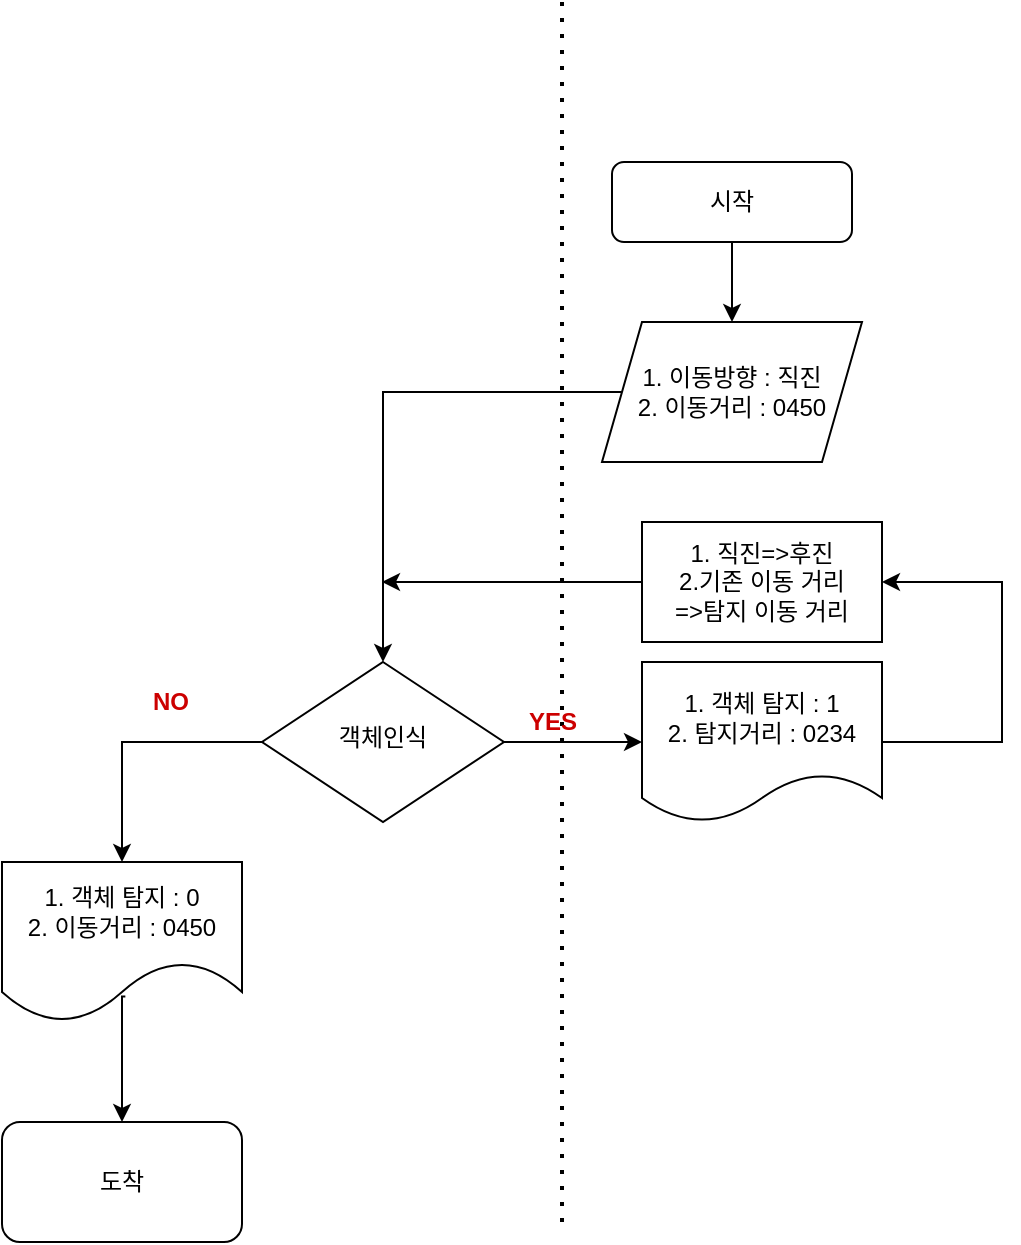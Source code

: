 <mxfile version="20.4.0" type="github">
  <diagram id="C5RBs43oDa-KdzZeNtuy" name="Page-1">
    <mxGraphModel dx="863" dy="1645" grid="1" gridSize="10" guides="1" tooltips="1" connect="1" arrows="1" fold="1" page="1" pageScale="1" pageWidth="827" pageHeight="1169" math="0" shadow="0">
      <root>
        <mxCell id="WIyWlLk6GJQsqaUBKTNV-0" />
        <mxCell id="WIyWlLk6GJQsqaUBKTNV-1" parent="WIyWlLk6GJQsqaUBKTNV-0" />
        <mxCell id="yjvcgPjNSmbXjOnlVXXB-35" style="edgeStyle=orthogonalEdgeStyle;rounded=0;orthogonalLoop=1;jettySize=auto;html=1;exitX=0.5;exitY=1;exitDx=0;exitDy=0;entryX=0.5;entryY=0;entryDx=0;entryDy=0;" edge="1" parent="WIyWlLk6GJQsqaUBKTNV-1" source="WIyWlLk6GJQsqaUBKTNV-3" target="yjvcgPjNSmbXjOnlVXXB-2">
          <mxGeometry relative="1" as="geometry" />
        </mxCell>
        <mxCell id="WIyWlLk6GJQsqaUBKTNV-3" value="시작" style="rounded=1;whiteSpace=wrap;html=1;fontSize=12;glass=0;strokeWidth=1;shadow=0;" parent="WIyWlLk6GJQsqaUBKTNV-1" vertex="1">
          <mxGeometry x="485" y="80" width="120" height="40" as="geometry" />
        </mxCell>
        <mxCell id="yjvcgPjNSmbXjOnlVXXB-22" style="edgeStyle=orthogonalEdgeStyle;rounded=0;orthogonalLoop=1;jettySize=auto;html=1;" edge="1" parent="WIyWlLk6GJQsqaUBKTNV-1" source="WIyWlLk6GJQsqaUBKTNV-6">
          <mxGeometry relative="1" as="geometry">
            <mxPoint x="240" y="430" as="targetPoint" />
            <Array as="points">
              <mxPoint x="240" y="370" />
              <mxPoint x="240" y="430" />
            </Array>
          </mxGeometry>
        </mxCell>
        <mxCell id="yjvcgPjNSmbXjOnlVXXB-25" style="edgeStyle=orthogonalEdgeStyle;rounded=0;orthogonalLoop=1;jettySize=auto;html=1;entryX=0;entryY=0.5;entryDx=0;entryDy=0;" edge="1" parent="WIyWlLk6GJQsqaUBKTNV-1" source="WIyWlLk6GJQsqaUBKTNV-6" target="yjvcgPjNSmbXjOnlVXXB-3">
          <mxGeometry relative="1" as="geometry" />
        </mxCell>
        <mxCell id="WIyWlLk6GJQsqaUBKTNV-6" value="객체인식" style="rhombus;whiteSpace=wrap;html=1;shadow=0;fontFamily=Helvetica;fontSize=12;align=center;strokeWidth=1;spacing=6;spacingTop=-4;" parent="WIyWlLk6GJQsqaUBKTNV-1" vertex="1">
          <mxGeometry x="310" y="330" width="121" height="80" as="geometry" />
        </mxCell>
        <mxCell id="yjvcgPjNSmbXjOnlVXXB-32" style="edgeStyle=orthogonalEdgeStyle;rounded=0;orthogonalLoop=1;jettySize=auto;html=1;entryX=0.5;entryY=0;entryDx=0;entryDy=0;" edge="1" parent="WIyWlLk6GJQsqaUBKTNV-1" source="yjvcgPjNSmbXjOnlVXXB-2" target="WIyWlLk6GJQsqaUBKTNV-6">
          <mxGeometry relative="1" as="geometry" />
        </mxCell>
        <mxCell id="yjvcgPjNSmbXjOnlVXXB-2" value="1. 이동방향 : 직진&lt;br&gt;2. 이동거리 : 0450" style="shape=parallelogram;perimeter=parallelogramPerimeter;whiteSpace=wrap;html=1;fixedSize=1;" vertex="1" parent="WIyWlLk6GJQsqaUBKTNV-1">
          <mxGeometry x="480" y="160" width="130" height="70" as="geometry" />
        </mxCell>
        <mxCell id="yjvcgPjNSmbXjOnlVXXB-26" style="edgeStyle=orthogonalEdgeStyle;rounded=0;orthogonalLoop=1;jettySize=auto;html=1;entryX=1;entryY=0.5;entryDx=0;entryDy=0;" edge="1" parent="WIyWlLk6GJQsqaUBKTNV-1" source="yjvcgPjNSmbXjOnlVXXB-3" target="yjvcgPjNSmbXjOnlVXXB-14">
          <mxGeometry relative="1" as="geometry">
            <mxPoint x="680" y="270" as="targetPoint" />
            <Array as="points">
              <mxPoint x="680" y="370" />
              <mxPoint x="680" y="290" />
            </Array>
          </mxGeometry>
        </mxCell>
        <mxCell id="yjvcgPjNSmbXjOnlVXXB-3" value="1. 객체 탐지 : 1&lt;br&gt;2. 탐지거리 : 0234" style="shape=document;whiteSpace=wrap;html=1;boundedLbl=1;" vertex="1" parent="WIyWlLk6GJQsqaUBKTNV-1">
          <mxGeometry x="500" y="330" width="120" height="80" as="geometry" />
        </mxCell>
        <mxCell id="yjvcgPjNSmbXjOnlVXXB-34" style="edgeStyle=orthogonalEdgeStyle;rounded=0;orthogonalLoop=1;jettySize=auto;html=1;entryX=0.5;entryY=0;entryDx=0;entryDy=0;exitX=0.514;exitY=0.841;exitDx=0;exitDy=0;exitPerimeter=0;" edge="1" parent="WIyWlLk6GJQsqaUBKTNV-1" source="yjvcgPjNSmbXjOnlVXXB-5" target="yjvcgPjNSmbXjOnlVXXB-13">
          <mxGeometry relative="1" as="geometry">
            <Array as="points">
              <mxPoint x="240" y="497" />
            </Array>
          </mxGeometry>
        </mxCell>
        <mxCell id="yjvcgPjNSmbXjOnlVXXB-5" value="1. 객체 탐지 : 0&lt;br&gt;2. 이동거리 : 0450" style="shape=document;whiteSpace=wrap;html=1;boundedLbl=1;size=0.375;" vertex="1" parent="WIyWlLk6GJQsqaUBKTNV-1">
          <mxGeometry x="180" y="430" width="120" height="80" as="geometry" />
        </mxCell>
        <mxCell id="yjvcgPjNSmbXjOnlVXXB-33" style="edgeStyle=orthogonalEdgeStyle;rounded=0;orthogonalLoop=1;jettySize=auto;html=1;exitX=0;exitY=0.5;exitDx=0;exitDy=0;" edge="1" parent="WIyWlLk6GJQsqaUBKTNV-1" source="yjvcgPjNSmbXjOnlVXXB-14">
          <mxGeometry relative="1" as="geometry">
            <mxPoint x="370" y="290" as="targetPoint" />
          </mxGeometry>
        </mxCell>
        <mxCell id="yjvcgPjNSmbXjOnlVXXB-14" value="1. 직진=&amp;gt;후진&lt;br&gt;2.기존 이동 거리&lt;br&gt;=&amp;gt;탐지 이동 거리" style="rounded=0;whiteSpace=wrap;html=1;" vertex="1" parent="WIyWlLk6GJQsqaUBKTNV-1">
          <mxGeometry x="500" y="260" width="120" height="60" as="geometry" />
        </mxCell>
        <mxCell id="yjvcgPjNSmbXjOnlVXXB-13" value="도착" style="rounded=1;whiteSpace=wrap;html=1;" vertex="1" parent="WIyWlLk6GJQsqaUBKTNV-1">
          <mxGeometry x="180" y="560" width="120" height="60" as="geometry" />
        </mxCell>
        <mxCell id="yjvcgPjNSmbXjOnlVXXB-24" value="" style="endArrow=none;dashed=1;html=1;dashPattern=1 3;strokeWidth=2;rounded=0;" edge="1" parent="WIyWlLk6GJQsqaUBKTNV-1">
          <mxGeometry width="50" height="50" relative="1" as="geometry">
            <mxPoint x="460" y="610" as="sourcePoint" />
            <mxPoint x="460" as="targetPoint" />
          </mxGeometry>
        </mxCell>
        <mxCell id="yjvcgPjNSmbXjOnlVXXB-36" value="&lt;b&gt;&lt;font color=&quot;#cc0000&quot;&gt;YES&lt;/font&gt;&lt;/b&gt;" style="text;html=1;strokeColor=none;fillColor=none;align=center;verticalAlign=middle;whiteSpace=wrap;rounded=0;" vertex="1" parent="WIyWlLk6GJQsqaUBKTNV-1">
          <mxGeometry x="431" y="350" width="49" height="20" as="geometry" />
        </mxCell>
        <mxCell id="yjvcgPjNSmbXjOnlVXXB-37" value="&lt;b&gt;&lt;font color=&quot;#cc0000&quot;&gt;NO&lt;/font&gt;&lt;/b&gt;" style="text;html=1;strokeColor=none;fillColor=none;align=center;verticalAlign=middle;whiteSpace=wrap;rounded=0;" vertex="1" parent="WIyWlLk6GJQsqaUBKTNV-1">
          <mxGeometry x="240" y="340" width="49" height="20" as="geometry" />
        </mxCell>
      </root>
    </mxGraphModel>
  </diagram>
</mxfile>
